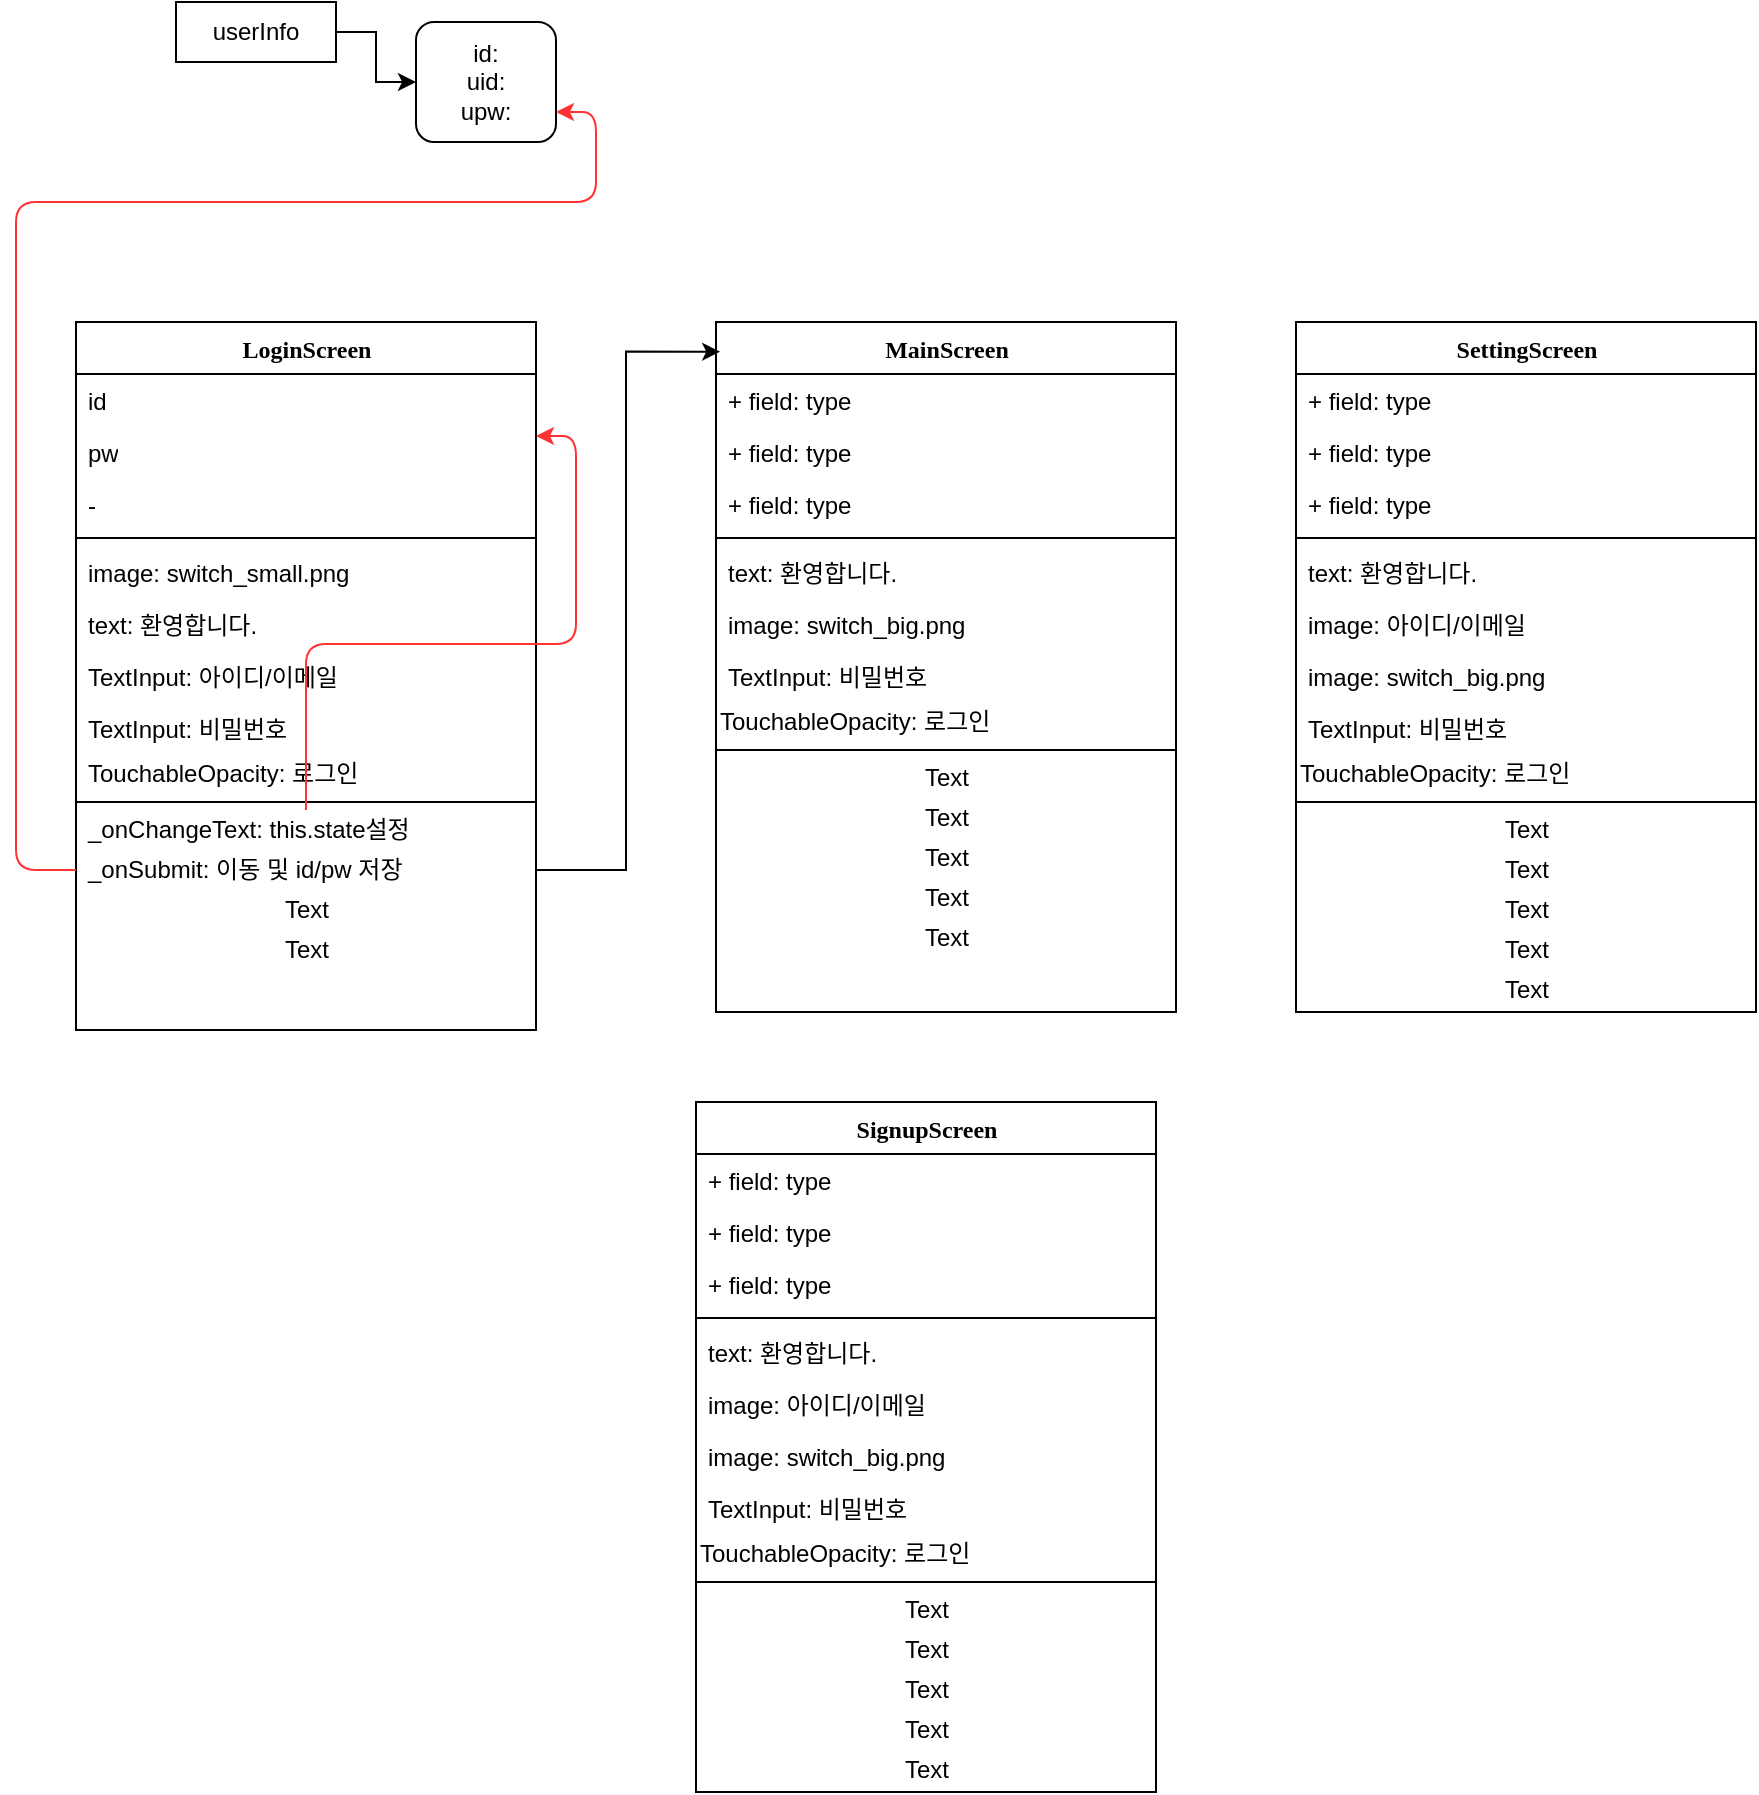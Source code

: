 <mxfile version="12.4.3" type="github" pages="1">
  <diagram name="Page-1" id="9f46799a-70d6-7492-0946-bef42562c5a5">
    <mxGraphModel dx="1024" dy="737" grid="1" gridSize="10" guides="1" tooltips="1" connect="1" arrows="1" fold="1" page="1" pageScale="1" pageWidth="1100" pageHeight="850" background="#ffffff" math="0" shadow="0">
      <root>
        <mxCell id="0"/>
        <mxCell id="1" parent="0"/>
        <mxCell id="78961159f06e98e8-17" value="LoginScreen" style="swimlane;html=1;fontStyle=1;align=center;verticalAlign=top;childLayout=stackLayout;horizontal=1;startSize=26;horizontalStack=0;resizeParent=1;resizeLast=0;collapsible=1;marginBottom=0;swimlaneFillColor=#ffffff;rounded=0;shadow=0;comic=0;labelBackgroundColor=none;strokeWidth=1;fillColor=none;fontFamily=Verdana;fontSize=12" parent="1" vertex="1">
          <mxGeometry x="50" y="170" width="230" height="354" as="geometry"/>
        </mxCell>
        <mxCell id="78961159f06e98e8-21" value="id" style="text;html=1;strokeColor=none;fillColor=none;align=left;verticalAlign=top;spacingLeft=4;spacingRight=4;whiteSpace=wrap;overflow=hidden;rotatable=0;points=[[0,0.5],[1,0.5]];portConstraint=eastwest;" parent="78961159f06e98e8-17" vertex="1">
          <mxGeometry y="26" width="230" height="26" as="geometry"/>
        </mxCell>
        <mxCell id="78961159f06e98e8-23" value="pw" style="text;html=1;strokeColor=none;fillColor=none;align=left;verticalAlign=top;spacingLeft=4;spacingRight=4;whiteSpace=wrap;overflow=hidden;rotatable=0;points=[[0,0.5],[1,0.5]];portConstraint=eastwest;" parent="78961159f06e98e8-17" vertex="1">
          <mxGeometry y="52" width="230" height="26" as="geometry"/>
        </mxCell>
        <mxCell id="78961159f06e98e8-25" value="-" style="text;html=1;strokeColor=none;fillColor=none;align=left;verticalAlign=top;spacingLeft=4;spacingRight=4;whiteSpace=wrap;overflow=hidden;rotatable=0;points=[[0,0.5],[1,0.5]];portConstraint=eastwest;" parent="78961159f06e98e8-17" vertex="1">
          <mxGeometry y="78" width="230" height="26" as="geometry"/>
        </mxCell>
        <mxCell id="78961159f06e98e8-19" value="" style="line;html=1;strokeWidth=1;fillColor=none;align=left;verticalAlign=middle;spacingTop=-1;spacingLeft=3;spacingRight=3;rotatable=0;labelPosition=right;points=[];portConstraint=eastwest;" parent="78961159f06e98e8-17" vertex="1">
          <mxGeometry y="104" width="230" height="8" as="geometry"/>
        </mxCell>
        <mxCell id="78961159f06e98e8-26" value="image: switch_small.png&lt;br&gt;" style="text;html=1;strokeColor=none;fillColor=none;align=left;verticalAlign=top;spacingLeft=4;spacingRight=4;whiteSpace=wrap;overflow=hidden;rotatable=0;points=[[0,0.5],[1,0.5]];portConstraint=eastwest;" parent="78961159f06e98e8-17" vertex="1">
          <mxGeometry y="112" width="230" height="26" as="geometry"/>
        </mxCell>
        <mxCell id="78961159f06e98e8-24" value="text: 환영합니다." style="text;html=1;strokeColor=none;fillColor=none;align=left;verticalAlign=top;spacingLeft=4;spacingRight=4;whiteSpace=wrap;overflow=hidden;rotatable=0;points=[[0,0.5],[1,0.5]];portConstraint=eastwest;" parent="78961159f06e98e8-17" vertex="1">
          <mxGeometry y="138" width="230" height="26" as="geometry"/>
        </mxCell>
        <mxCell id="78961159f06e98e8-20" value="TextInput: 아이디/이메일" style="text;html=1;strokeColor=none;fillColor=none;align=left;verticalAlign=top;spacingLeft=4;spacingRight=4;whiteSpace=wrap;overflow=hidden;rotatable=0;points=[[0,0.5],[1,0.5]];portConstraint=eastwest;" parent="78961159f06e98e8-17" vertex="1">
          <mxGeometry y="164" width="230" height="26" as="geometry"/>
        </mxCell>
        <mxCell id="78961159f06e98e8-27" value="TextInput: 비밀번호" style="text;html=1;strokeColor=none;fillColor=none;align=left;verticalAlign=top;spacingLeft=4;spacingRight=4;whiteSpace=wrap;overflow=hidden;rotatable=0;points=[[0,0.5],[1,0.5]];portConstraint=eastwest;" parent="78961159f06e98e8-17" vertex="1">
          <mxGeometry y="190" width="230" height="26" as="geometry"/>
        </mxCell>
        <mxCell id="iAHlZwpyi8VsyLaIa8Vh-17" value="TouchableOpacity: 로그인" style="text;html=1;resizable=0;autosize=1;align=left;verticalAlign=middle;points=[];fillColor=none;strokeColor=none;rounded=0;spacingLeft=4;" parent="78961159f06e98e8-17" vertex="1">
          <mxGeometry y="216" width="230" height="20" as="geometry"/>
        </mxCell>
        <mxCell id="iAHlZwpyi8VsyLaIa8Vh-15" value="" style="line;html=1;strokeWidth=1;fillColor=none;align=left;verticalAlign=middle;spacingTop=-1;spacingLeft=3;spacingRight=3;rotatable=0;labelPosition=right;points=[];portConstraint=eastwest;" parent="78961159f06e98e8-17" vertex="1">
          <mxGeometry y="236" width="230" height="8" as="geometry"/>
        </mxCell>
        <mxCell id="4_JK1DmcUTIrPNSn4i4a-53" style="edgeStyle=orthogonalEdgeStyle;rounded=1;orthogonalLoop=1;jettySize=auto;html=1;entryX=1;entryY=0.192;entryDx=0;entryDy=0;entryPerimeter=0;strokeColor=#FF3333;" parent="78961159f06e98e8-17" source="iAHlZwpyi8VsyLaIa8Vh-19" target="78961159f06e98e8-23" edge="1">
          <mxGeometry relative="1" as="geometry"/>
        </mxCell>
        <mxCell id="iAHlZwpyi8VsyLaIa8Vh-19" value="_onChangeText: this.state설정" style="text;html=1;resizable=0;autosize=1;align=left;verticalAlign=middle;points=[];fillColor=none;strokeColor=none;rounded=0;spacingLeft=4;" parent="78961159f06e98e8-17" vertex="1">
          <mxGeometry y="244" width="230" height="20" as="geometry"/>
        </mxCell>
        <mxCell id="iAHlZwpyi8VsyLaIa8Vh-18" value="_onSubmit: 이동 및 id/pw 저장" style="text;html=1;resizable=0;autosize=1;align=left;verticalAlign=middle;points=[];fillColor=none;strokeColor=none;rounded=0;spacingLeft=4;" parent="78961159f06e98e8-17" vertex="1">
          <mxGeometry y="264" width="230" height="20" as="geometry"/>
        </mxCell>
        <mxCell id="iAHlZwpyi8VsyLaIa8Vh-21" value="Text" style="text;html=1;resizable=0;autosize=1;align=center;verticalAlign=middle;points=[];fillColor=none;strokeColor=none;rounded=0;" parent="78961159f06e98e8-17" vertex="1">
          <mxGeometry y="284" width="230" height="20" as="geometry"/>
        </mxCell>
        <mxCell id="iAHlZwpyi8VsyLaIa8Vh-20" value="Text" style="text;html=1;resizable=0;autosize=1;align=center;verticalAlign=middle;points=[];fillColor=none;strokeColor=none;rounded=0;" parent="78961159f06e98e8-17" vertex="1">
          <mxGeometry y="304" width="230" height="20" as="geometry"/>
        </mxCell>
        <mxCell id="iAHlZwpyi8VsyLaIa8Vh-45" style="edgeStyle=orthogonalEdgeStyle;rounded=0;orthogonalLoop=1;jettySize=auto;html=1;exitX=1;exitY=0.5;exitDx=0;exitDy=0;entryX=0;entryY=0.5;entryDx=0;entryDy=0;" parent="1" source="iAHlZwpyi8VsyLaIa8Vh-43" target="iAHlZwpyi8VsyLaIa8Vh-46" edge="1">
          <mxGeometry relative="1" as="geometry">
            <mxPoint x="550" y="100" as="targetPoint"/>
          </mxGeometry>
        </mxCell>
        <mxCell id="iAHlZwpyi8VsyLaIa8Vh-43" value="userInfo" style="rounded=0;whiteSpace=wrap;html=1;" parent="1" vertex="1">
          <mxGeometry x="100" y="10" width="80" height="30" as="geometry"/>
        </mxCell>
        <mxCell id="iAHlZwpyi8VsyLaIa8Vh-46" value="id:&lt;br&gt;uid:&lt;br&gt;upw:&lt;br&gt;" style="rounded=1;whiteSpace=wrap;html=1;" parent="1" vertex="1">
          <mxGeometry x="220" y="20" width="70" height="60" as="geometry"/>
        </mxCell>
        <mxCell id="4_JK1DmcUTIrPNSn4i4a-1" value="MainScreen" style="swimlane;html=1;fontStyle=1;align=center;verticalAlign=top;childLayout=stackLayout;horizontal=1;startSize=26;horizontalStack=0;resizeParent=1;resizeLast=0;collapsible=1;marginBottom=0;swimlaneFillColor=#ffffff;rounded=0;shadow=0;comic=0;labelBackgroundColor=none;strokeWidth=1;fillColor=none;fontFamily=Verdana;fontSize=12" parent="1" vertex="1">
          <mxGeometry x="370" y="170" width="230" height="345" as="geometry"/>
        </mxCell>
        <mxCell id="4_JK1DmcUTIrPNSn4i4a-2" value="+ field: type" style="text;html=1;strokeColor=none;fillColor=none;align=left;verticalAlign=top;spacingLeft=4;spacingRight=4;whiteSpace=wrap;overflow=hidden;rotatable=0;points=[[0,0.5],[1,0.5]];portConstraint=eastwest;" parent="4_JK1DmcUTIrPNSn4i4a-1" vertex="1">
          <mxGeometry y="26" width="230" height="26" as="geometry"/>
        </mxCell>
        <mxCell id="4_JK1DmcUTIrPNSn4i4a-3" value="+ field: type" style="text;html=1;strokeColor=none;fillColor=none;align=left;verticalAlign=top;spacingLeft=4;spacingRight=4;whiteSpace=wrap;overflow=hidden;rotatable=0;points=[[0,0.5],[1,0.5]];portConstraint=eastwest;" parent="4_JK1DmcUTIrPNSn4i4a-1" vertex="1">
          <mxGeometry y="52" width="230" height="26" as="geometry"/>
        </mxCell>
        <mxCell id="4_JK1DmcUTIrPNSn4i4a-4" value="+ field: type" style="text;html=1;strokeColor=none;fillColor=none;align=left;verticalAlign=top;spacingLeft=4;spacingRight=4;whiteSpace=wrap;overflow=hidden;rotatable=0;points=[[0,0.5],[1,0.5]];portConstraint=eastwest;" parent="4_JK1DmcUTIrPNSn4i4a-1" vertex="1">
          <mxGeometry y="78" width="230" height="26" as="geometry"/>
        </mxCell>
        <mxCell id="4_JK1DmcUTIrPNSn4i4a-5" value="" style="line;html=1;strokeWidth=1;fillColor=none;align=left;verticalAlign=middle;spacingTop=-1;spacingLeft=3;spacingRight=3;rotatable=0;labelPosition=right;points=[];portConstraint=eastwest;" parent="4_JK1DmcUTIrPNSn4i4a-1" vertex="1">
          <mxGeometry y="104" width="230" height="8" as="geometry"/>
        </mxCell>
        <mxCell id="4_JK1DmcUTIrPNSn4i4a-7" value="text: 환영합니다." style="text;html=1;strokeColor=none;fillColor=none;align=left;verticalAlign=top;spacingLeft=4;spacingRight=4;whiteSpace=wrap;overflow=hidden;rotatable=0;points=[[0,0.5],[1,0.5]];portConstraint=eastwest;" parent="4_JK1DmcUTIrPNSn4i4a-1" vertex="1">
          <mxGeometry y="112" width="230" height="26" as="geometry"/>
        </mxCell>
        <mxCell id="4_JK1DmcUTIrPNSn4i4a-6" value="image: switch_big.png" style="text;html=1;strokeColor=none;fillColor=none;align=left;verticalAlign=top;spacingLeft=4;spacingRight=4;whiteSpace=wrap;overflow=hidden;rotatable=0;points=[[0,0.5],[1,0.5]];portConstraint=eastwest;" parent="4_JK1DmcUTIrPNSn4i4a-1" vertex="1">
          <mxGeometry y="138" width="230" height="26" as="geometry"/>
        </mxCell>
        <mxCell id="4_JK1DmcUTIrPNSn4i4a-9" value="TextInput: 비밀번호" style="text;html=1;strokeColor=none;fillColor=none;align=left;verticalAlign=top;spacingLeft=4;spacingRight=4;whiteSpace=wrap;overflow=hidden;rotatable=0;points=[[0,0.5],[1,0.5]];portConstraint=eastwest;" parent="4_JK1DmcUTIrPNSn4i4a-1" vertex="1">
          <mxGeometry y="164" width="230" height="26" as="geometry"/>
        </mxCell>
        <mxCell id="4_JK1DmcUTIrPNSn4i4a-10" value="TouchableOpacity: 로그인" style="text;html=1;resizable=0;autosize=1;align=left;verticalAlign=middle;points=[];fillColor=none;strokeColor=none;rounded=0;" parent="4_JK1DmcUTIrPNSn4i4a-1" vertex="1">
          <mxGeometry y="190" width="230" height="20" as="geometry"/>
        </mxCell>
        <mxCell id="4_JK1DmcUTIrPNSn4i4a-11" value="" style="line;html=1;strokeWidth=1;fillColor=none;align=left;verticalAlign=middle;spacingTop=-1;spacingLeft=3;spacingRight=3;rotatable=0;labelPosition=right;points=[];portConstraint=eastwest;" parent="4_JK1DmcUTIrPNSn4i4a-1" vertex="1">
          <mxGeometry y="210" width="230" height="8" as="geometry"/>
        </mxCell>
        <mxCell id="4_JK1DmcUTIrPNSn4i4a-12" value="Text" style="text;html=1;resizable=0;autosize=1;align=center;verticalAlign=middle;points=[];fillColor=none;strokeColor=none;rounded=0;" parent="4_JK1DmcUTIrPNSn4i4a-1" vertex="1">
          <mxGeometry y="218" width="230" height="20" as="geometry"/>
        </mxCell>
        <mxCell id="4_JK1DmcUTIrPNSn4i4a-13" value="Text" style="text;html=1;resizable=0;autosize=1;align=center;verticalAlign=middle;points=[];fillColor=none;strokeColor=none;rounded=0;" parent="4_JK1DmcUTIrPNSn4i4a-1" vertex="1">
          <mxGeometry y="238" width="230" height="20" as="geometry"/>
        </mxCell>
        <mxCell id="4_JK1DmcUTIrPNSn4i4a-14" value="Text" style="text;html=1;resizable=0;autosize=1;align=center;verticalAlign=middle;points=[];fillColor=none;strokeColor=none;rounded=0;" parent="4_JK1DmcUTIrPNSn4i4a-1" vertex="1">
          <mxGeometry y="258" width="230" height="20" as="geometry"/>
        </mxCell>
        <mxCell id="4_JK1DmcUTIrPNSn4i4a-15" value="Text" style="text;html=1;resizable=0;autosize=1;align=center;verticalAlign=middle;points=[];fillColor=none;strokeColor=none;rounded=0;" parent="4_JK1DmcUTIrPNSn4i4a-1" vertex="1">
          <mxGeometry y="278" width="230" height="20" as="geometry"/>
        </mxCell>
        <mxCell id="4_JK1DmcUTIrPNSn4i4a-16" value="Text" style="text;html=1;resizable=0;autosize=1;align=center;verticalAlign=middle;points=[];fillColor=none;strokeColor=none;rounded=0;" parent="4_JK1DmcUTIrPNSn4i4a-1" vertex="1">
          <mxGeometry y="298" width="230" height="20" as="geometry"/>
        </mxCell>
        <mxCell id="4_JK1DmcUTIrPNSn4i4a-19" value="SettingScreen" style="swimlane;html=1;fontStyle=1;align=center;verticalAlign=top;childLayout=stackLayout;horizontal=1;startSize=26;horizontalStack=0;resizeParent=1;resizeLast=0;collapsible=1;marginBottom=0;swimlaneFillColor=#ffffff;rounded=0;shadow=0;comic=0;labelBackgroundColor=none;strokeWidth=1;fillColor=none;fontFamily=Verdana;fontSize=12" parent="1" vertex="1">
          <mxGeometry x="660" y="170" width="230" height="345" as="geometry"/>
        </mxCell>
        <mxCell id="4_JK1DmcUTIrPNSn4i4a-20" value="+ field: type" style="text;html=1;strokeColor=none;fillColor=none;align=left;verticalAlign=top;spacingLeft=4;spacingRight=4;whiteSpace=wrap;overflow=hidden;rotatable=0;points=[[0,0.5],[1,0.5]];portConstraint=eastwest;" parent="4_JK1DmcUTIrPNSn4i4a-19" vertex="1">
          <mxGeometry y="26" width="230" height="26" as="geometry"/>
        </mxCell>
        <mxCell id="4_JK1DmcUTIrPNSn4i4a-21" value="+ field: type" style="text;html=1;strokeColor=none;fillColor=none;align=left;verticalAlign=top;spacingLeft=4;spacingRight=4;whiteSpace=wrap;overflow=hidden;rotatable=0;points=[[0,0.5],[1,0.5]];portConstraint=eastwest;" parent="4_JK1DmcUTIrPNSn4i4a-19" vertex="1">
          <mxGeometry y="52" width="230" height="26" as="geometry"/>
        </mxCell>
        <mxCell id="4_JK1DmcUTIrPNSn4i4a-22" value="+ field: type" style="text;html=1;strokeColor=none;fillColor=none;align=left;verticalAlign=top;spacingLeft=4;spacingRight=4;whiteSpace=wrap;overflow=hidden;rotatable=0;points=[[0,0.5],[1,0.5]];portConstraint=eastwest;" parent="4_JK1DmcUTIrPNSn4i4a-19" vertex="1">
          <mxGeometry y="78" width="230" height="26" as="geometry"/>
        </mxCell>
        <mxCell id="4_JK1DmcUTIrPNSn4i4a-23" value="" style="line;html=1;strokeWidth=1;fillColor=none;align=left;verticalAlign=middle;spacingTop=-1;spacingLeft=3;spacingRight=3;rotatable=0;labelPosition=right;points=[];portConstraint=eastwest;" parent="4_JK1DmcUTIrPNSn4i4a-19" vertex="1">
          <mxGeometry y="104" width="230" height="8" as="geometry"/>
        </mxCell>
        <mxCell id="4_JK1DmcUTIrPNSn4i4a-24" value="text: 환영합니다." style="text;html=1;strokeColor=none;fillColor=none;align=left;verticalAlign=top;spacingLeft=4;spacingRight=4;whiteSpace=wrap;overflow=hidden;rotatable=0;points=[[0,0.5],[1,0.5]];portConstraint=eastwest;" parent="4_JK1DmcUTIrPNSn4i4a-19" vertex="1">
          <mxGeometry y="112" width="230" height="26" as="geometry"/>
        </mxCell>
        <mxCell id="4_JK1DmcUTIrPNSn4i4a-25" value="image: 아이디/이메일" style="text;html=1;strokeColor=none;fillColor=none;align=left;verticalAlign=top;spacingLeft=4;spacingRight=4;whiteSpace=wrap;overflow=hidden;rotatable=0;points=[[0,0.5],[1,0.5]];portConstraint=eastwest;" parent="4_JK1DmcUTIrPNSn4i4a-19" vertex="1">
          <mxGeometry y="138" width="230" height="26" as="geometry"/>
        </mxCell>
        <mxCell id="4_JK1DmcUTIrPNSn4i4a-26" value="image: switch_big.png" style="text;html=1;strokeColor=none;fillColor=none;align=left;verticalAlign=top;spacingLeft=4;spacingRight=4;whiteSpace=wrap;overflow=hidden;rotatable=0;points=[[0,0.5],[1,0.5]];portConstraint=eastwest;" parent="4_JK1DmcUTIrPNSn4i4a-19" vertex="1">
          <mxGeometry y="164" width="230" height="26" as="geometry"/>
        </mxCell>
        <mxCell id="4_JK1DmcUTIrPNSn4i4a-27" value="TextInput: 비밀번호" style="text;html=1;strokeColor=none;fillColor=none;align=left;verticalAlign=top;spacingLeft=4;spacingRight=4;whiteSpace=wrap;overflow=hidden;rotatable=0;points=[[0,0.5],[1,0.5]];portConstraint=eastwest;" parent="4_JK1DmcUTIrPNSn4i4a-19" vertex="1">
          <mxGeometry y="190" width="230" height="26" as="geometry"/>
        </mxCell>
        <mxCell id="4_JK1DmcUTIrPNSn4i4a-28" value="TouchableOpacity: 로그인" style="text;html=1;resizable=0;autosize=1;align=left;verticalAlign=middle;points=[];fillColor=none;strokeColor=none;rounded=0;" parent="4_JK1DmcUTIrPNSn4i4a-19" vertex="1">
          <mxGeometry y="216" width="230" height="20" as="geometry"/>
        </mxCell>
        <mxCell id="4_JK1DmcUTIrPNSn4i4a-29" value="" style="line;html=1;strokeWidth=1;fillColor=none;align=left;verticalAlign=middle;spacingTop=-1;spacingLeft=3;spacingRight=3;rotatable=0;labelPosition=right;points=[];portConstraint=eastwest;" parent="4_JK1DmcUTIrPNSn4i4a-19" vertex="1">
          <mxGeometry y="236" width="230" height="8" as="geometry"/>
        </mxCell>
        <mxCell id="4_JK1DmcUTIrPNSn4i4a-30" value="Text" style="text;html=1;resizable=0;autosize=1;align=center;verticalAlign=middle;points=[];fillColor=none;strokeColor=none;rounded=0;" parent="4_JK1DmcUTIrPNSn4i4a-19" vertex="1">
          <mxGeometry y="244" width="230" height="20" as="geometry"/>
        </mxCell>
        <mxCell id="4_JK1DmcUTIrPNSn4i4a-31" value="Text" style="text;html=1;resizable=0;autosize=1;align=center;verticalAlign=middle;points=[];fillColor=none;strokeColor=none;rounded=0;" parent="4_JK1DmcUTIrPNSn4i4a-19" vertex="1">
          <mxGeometry y="264" width="230" height="20" as="geometry"/>
        </mxCell>
        <mxCell id="4_JK1DmcUTIrPNSn4i4a-32" value="Text" style="text;html=1;resizable=0;autosize=1;align=center;verticalAlign=middle;points=[];fillColor=none;strokeColor=none;rounded=0;" parent="4_JK1DmcUTIrPNSn4i4a-19" vertex="1">
          <mxGeometry y="284" width="230" height="20" as="geometry"/>
        </mxCell>
        <mxCell id="4_JK1DmcUTIrPNSn4i4a-33" value="Text" style="text;html=1;resizable=0;autosize=1;align=center;verticalAlign=middle;points=[];fillColor=none;strokeColor=none;rounded=0;" parent="4_JK1DmcUTIrPNSn4i4a-19" vertex="1">
          <mxGeometry y="304" width="230" height="20" as="geometry"/>
        </mxCell>
        <mxCell id="4_JK1DmcUTIrPNSn4i4a-34" value="Text" style="text;html=1;resizable=0;autosize=1;align=center;verticalAlign=middle;points=[];fillColor=none;strokeColor=none;rounded=0;" parent="4_JK1DmcUTIrPNSn4i4a-19" vertex="1">
          <mxGeometry y="324" width="230" height="20" as="geometry"/>
        </mxCell>
        <mxCell id="4_JK1DmcUTIrPNSn4i4a-35" value="SignupScreen" style="swimlane;html=1;fontStyle=1;align=center;verticalAlign=top;childLayout=stackLayout;horizontal=1;startSize=26;horizontalStack=0;resizeParent=1;resizeLast=0;collapsible=1;marginBottom=0;swimlaneFillColor=#ffffff;rounded=0;shadow=0;comic=0;labelBackgroundColor=none;strokeWidth=1;fillColor=none;fontFamily=Verdana;fontSize=12" parent="1" vertex="1">
          <mxGeometry x="360" y="560" width="230" height="345" as="geometry"/>
        </mxCell>
        <mxCell id="4_JK1DmcUTIrPNSn4i4a-36" value="+ field: type" style="text;html=1;strokeColor=none;fillColor=none;align=left;verticalAlign=top;spacingLeft=4;spacingRight=4;whiteSpace=wrap;overflow=hidden;rotatable=0;points=[[0,0.5],[1,0.5]];portConstraint=eastwest;" parent="4_JK1DmcUTIrPNSn4i4a-35" vertex="1">
          <mxGeometry y="26" width="230" height="26" as="geometry"/>
        </mxCell>
        <mxCell id="4_JK1DmcUTIrPNSn4i4a-37" value="+ field: type" style="text;html=1;strokeColor=none;fillColor=none;align=left;verticalAlign=top;spacingLeft=4;spacingRight=4;whiteSpace=wrap;overflow=hidden;rotatable=0;points=[[0,0.5],[1,0.5]];portConstraint=eastwest;" parent="4_JK1DmcUTIrPNSn4i4a-35" vertex="1">
          <mxGeometry y="52" width="230" height="26" as="geometry"/>
        </mxCell>
        <mxCell id="4_JK1DmcUTIrPNSn4i4a-38" value="+ field: type" style="text;html=1;strokeColor=none;fillColor=none;align=left;verticalAlign=top;spacingLeft=4;spacingRight=4;whiteSpace=wrap;overflow=hidden;rotatable=0;points=[[0,0.5],[1,0.5]];portConstraint=eastwest;" parent="4_JK1DmcUTIrPNSn4i4a-35" vertex="1">
          <mxGeometry y="78" width="230" height="26" as="geometry"/>
        </mxCell>
        <mxCell id="4_JK1DmcUTIrPNSn4i4a-39" value="" style="line;html=1;strokeWidth=1;fillColor=none;align=left;verticalAlign=middle;spacingTop=-1;spacingLeft=3;spacingRight=3;rotatable=0;labelPosition=right;points=[];portConstraint=eastwest;" parent="4_JK1DmcUTIrPNSn4i4a-35" vertex="1">
          <mxGeometry y="104" width="230" height="8" as="geometry"/>
        </mxCell>
        <mxCell id="4_JK1DmcUTIrPNSn4i4a-40" value="text: 환영합니다." style="text;html=1;strokeColor=none;fillColor=none;align=left;verticalAlign=top;spacingLeft=4;spacingRight=4;whiteSpace=wrap;overflow=hidden;rotatable=0;points=[[0,0.5],[1,0.5]];portConstraint=eastwest;" parent="4_JK1DmcUTIrPNSn4i4a-35" vertex="1">
          <mxGeometry y="112" width="230" height="26" as="geometry"/>
        </mxCell>
        <mxCell id="4_JK1DmcUTIrPNSn4i4a-41" value="image: 아이디/이메일" style="text;html=1;strokeColor=none;fillColor=none;align=left;verticalAlign=top;spacingLeft=4;spacingRight=4;whiteSpace=wrap;overflow=hidden;rotatable=0;points=[[0,0.5],[1,0.5]];portConstraint=eastwest;" parent="4_JK1DmcUTIrPNSn4i4a-35" vertex="1">
          <mxGeometry y="138" width="230" height="26" as="geometry"/>
        </mxCell>
        <mxCell id="4_JK1DmcUTIrPNSn4i4a-42" value="image: switch_big.png" style="text;html=1;strokeColor=none;fillColor=none;align=left;verticalAlign=top;spacingLeft=4;spacingRight=4;whiteSpace=wrap;overflow=hidden;rotatable=0;points=[[0,0.5],[1,0.5]];portConstraint=eastwest;" parent="4_JK1DmcUTIrPNSn4i4a-35" vertex="1">
          <mxGeometry y="164" width="230" height="26" as="geometry"/>
        </mxCell>
        <mxCell id="4_JK1DmcUTIrPNSn4i4a-43" value="TextInput: 비밀번호" style="text;html=1;strokeColor=none;fillColor=none;align=left;verticalAlign=top;spacingLeft=4;spacingRight=4;whiteSpace=wrap;overflow=hidden;rotatable=0;points=[[0,0.5],[1,0.5]];portConstraint=eastwest;" parent="4_JK1DmcUTIrPNSn4i4a-35" vertex="1">
          <mxGeometry y="190" width="230" height="26" as="geometry"/>
        </mxCell>
        <mxCell id="4_JK1DmcUTIrPNSn4i4a-44" value="TouchableOpacity: 로그인" style="text;html=1;resizable=0;autosize=1;align=left;verticalAlign=middle;points=[];fillColor=none;strokeColor=none;rounded=0;" parent="4_JK1DmcUTIrPNSn4i4a-35" vertex="1">
          <mxGeometry y="216" width="230" height="20" as="geometry"/>
        </mxCell>
        <mxCell id="4_JK1DmcUTIrPNSn4i4a-45" value="" style="line;html=1;strokeWidth=1;fillColor=none;align=left;verticalAlign=middle;spacingTop=-1;spacingLeft=3;spacingRight=3;rotatable=0;labelPosition=right;points=[];portConstraint=eastwest;" parent="4_JK1DmcUTIrPNSn4i4a-35" vertex="1">
          <mxGeometry y="236" width="230" height="8" as="geometry"/>
        </mxCell>
        <mxCell id="4_JK1DmcUTIrPNSn4i4a-46" value="Text" style="text;html=1;resizable=0;autosize=1;align=center;verticalAlign=middle;points=[];fillColor=none;strokeColor=none;rounded=0;" parent="4_JK1DmcUTIrPNSn4i4a-35" vertex="1">
          <mxGeometry y="244" width="230" height="20" as="geometry"/>
        </mxCell>
        <mxCell id="4_JK1DmcUTIrPNSn4i4a-47" value="Text" style="text;html=1;resizable=0;autosize=1;align=center;verticalAlign=middle;points=[];fillColor=none;strokeColor=none;rounded=0;" parent="4_JK1DmcUTIrPNSn4i4a-35" vertex="1">
          <mxGeometry y="264" width="230" height="20" as="geometry"/>
        </mxCell>
        <mxCell id="4_JK1DmcUTIrPNSn4i4a-48" value="Text" style="text;html=1;resizable=0;autosize=1;align=center;verticalAlign=middle;points=[];fillColor=none;strokeColor=none;rounded=0;" parent="4_JK1DmcUTIrPNSn4i4a-35" vertex="1">
          <mxGeometry y="284" width="230" height="20" as="geometry"/>
        </mxCell>
        <mxCell id="4_JK1DmcUTIrPNSn4i4a-49" value="Text" style="text;html=1;resizable=0;autosize=1;align=center;verticalAlign=middle;points=[];fillColor=none;strokeColor=none;rounded=0;" parent="4_JK1DmcUTIrPNSn4i4a-35" vertex="1">
          <mxGeometry y="304" width="230" height="20" as="geometry"/>
        </mxCell>
        <mxCell id="4_JK1DmcUTIrPNSn4i4a-50" value="Text" style="text;html=1;resizable=0;autosize=1;align=center;verticalAlign=middle;points=[];fillColor=none;strokeColor=none;rounded=0;" parent="4_JK1DmcUTIrPNSn4i4a-35" vertex="1">
          <mxGeometry y="324" width="230" height="20" as="geometry"/>
        </mxCell>
        <mxCell id="4_JK1DmcUTIrPNSn4i4a-51" style="edgeStyle=orthogonalEdgeStyle;rounded=0;orthogonalLoop=1;jettySize=auto;html=1;entryX=0.009;entryY=0.043;entryDx=0;entryDy=0;entryPerimeter=0;" parent="1" source="iAHlZwpyi8VsyLaIa8Vh-18" target="4_JK1DmcUTIrPNSn4i4a-1" edge="1">
          <mxGeometry relative="1" as="geometry"/>
        </mxCell>
        <mxCell id="4_JK1DmcUTIrPNSn4i4a-52" style="edgeStyle=orthogonalEdgeStyle;rounded=1;orthogonalLoop=1;jettySize=auto;html=1;entryX=1;entryY=0.75;entryDx=0;entryDy=0;strokeColor=#FF3333;" parent="1" source="iAHlZwpyi8VsyLaIa8Vh-18" target="iAHlZwpyi8VsyLaIa8Vh-46" edge="1">
          <mxGeometry relative="1" as="geometry">
            <Array as="points">
              <mxPoint x="20" y="444"/>
              <mxPoint x="20" y="110"/>
              <mxPoint x="310" y="110"/>
              <mxPoint x="310" y="65"/>
            </Array>
          </mxGeometry>
        </mxCell>
      </root>
    </mxGraphModel>
  </diagram>
</mxfile>
